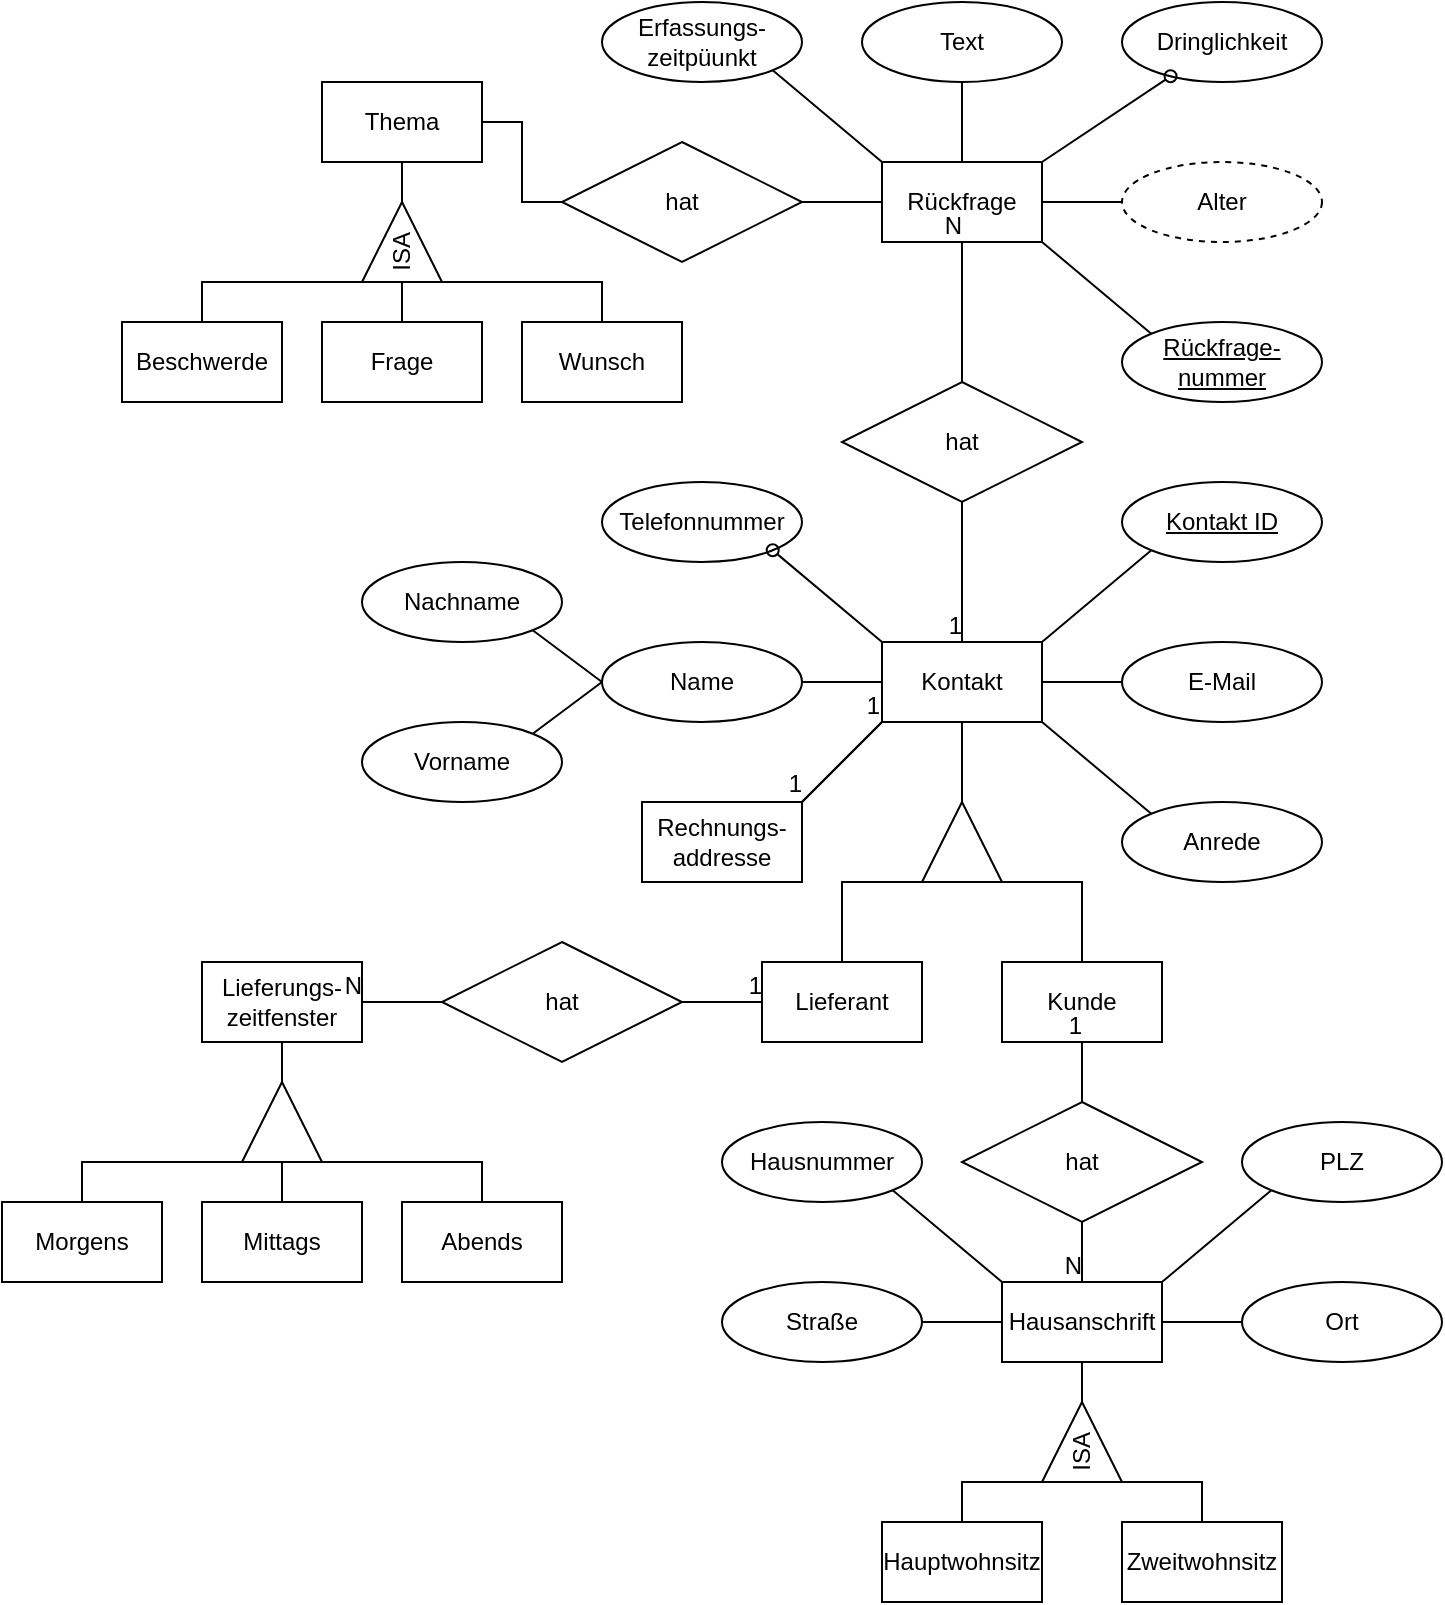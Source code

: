 <mxfile version="13.10.0" type="device"><diagram id="n-PreVlxpkVsMGeiqjeN" name="Page-1"><mxGraphModel dx="1422" dy="740" grid="1" gridSize="10" guides="1" tooltips="1" connect="1" arrows="1" fold="1" page="1" pageScale="1" pageWidth="827" pageHeight="1169" math="0" shadow="0"><root><mxCell id="0"/><mxCell id="1" parent="0"/><mxCell id="vVULPkSuiDI0Fkno7fGx-12" style="rounded=0;orthogonalLoop=1;jettySize=auto;html=1;exitX=0;exitY=0;exitDx=0;exitDy=0;entryX=1;entryY=1;entryDx=0;entryDy=0;endArrow=none;endFill=0;" edge="1" parent="1" source="vVULPkSuiDI0Fkno7fGx-1" target="vVULPkSuiDI0Fkno7fGx-7"><mxGeometry relative="1" as="geometry"/></mxCell><mxCell id="vVULPkSuiDI0Fkno7fGx-18" style="edgeStyle=none;rounded=0;orthogonalLoop=1;jettySize=auto;html=1;exitX=1;exitY=0.5;exitDx=0;exitDy=0;endArrow=none;endFill=0;" edge="1" parent="1" source="vVULPkSuiDI0Fkno7fGx-1" target="vVULPkSuiDI0Fkno7fGx-17"><mxGeometry relative="1" as="geometry"/></mxCell><mxCell id="vVULPkSuiDI0Fkno7fGx-21" style="edgeStyle=none;rounded=0;orthogonalLoop=1;jettySize=auto;html=1;exitX=0;exitY=0.5;exitDx=0;exitDy=0;endArrow=none;endFill=0;" edge="1" parent="1" source="vVULPkSuiDI0Fkno7fGx-1" target="vVULPkSuiDI0Fkno7fGx-20"><mxGeometry relative="1" as="geometry"/></mxCell><mxCell id="vVULPkSuiDI0Fkno7fGx-34" style="edgeStyle=none;rounded=0;orthogonalLoop=1;jettySize=auto;html=1;exitX=1;exitY=1;exitDx=0;exitDy=0;entryX=0;entryY=0;entryDx=0;entryDy=0;endArrow=none;endFill=0;" edge="1" parent="1" source="vVULPkSuiDI0Fkno7fGx-1" target="vVULPkSuiDI0Fkno7fGx-10"><mxGeometry relative="1" as="geometry"/></mxCell><mxCell id="vVULPkSuiDI0Fkno7fGx-1" value="Rückfrage" style="whiteSpace=wrap;html=1;align=center;" vertex="1" parent="1"><mxGeometry x="480" y="200" width="80" height="40" as="geometry"/></mxCell><mxCell id="vVULPkSuiDI0Fkno7fGx-7" value="Erfassungs-zeitpüunkt" style="ellipse;whiteSpace=wrap;html=1;align=center;" vertex="1" parent="1"><mxGeometry x="340" y="120" width="100" height="40" as="geometry"/></mxCell><mxCell id="vVULPkSuiDI0Fkno7fGx-33" style="edgeStyle=none;rounded=0;orthogonalLoop=1;jettySize=auto;html=1;exitX=0.5;exitY=1;exitDx=0;exitDy=0;entryX=0.5;entryY=0;entryDx=0;entryDy=0;endArrow=none;endFill=0;" edge="1" parent="1" source="vVULPkSuiDI0Fkno7fGx-9" target="vVULPkSuiDI0Fkno7fGx-1"><mxGeometry relative="1" as="geometry"/></mxCell><mxCell id="vVULPkSuiDI0Fkno7fGx-9" value="&lt;div&gt;Text&lt;/div&gt;" style="ellipse;whiteSpace=wrap;html=1;align=center;" vertex="1" parent="1"><mxGeometry x="470" y="120" width="100" height="40" as="geometry"/></mxCell><mxCell id="vVULPkSuiDI0Fkno7fGx-10" value="Rückfrage-nummer" style="ellipse;whiteSpace=wrap;html=1;align=center;fontStyle=4;" vertex="1" parent="1"><mxGeometry x="600" y="280" width="100" height="40" as="geometry"/></mxCell><mxCell id="vVULPkSuiDI0Fkno7fGx-11" value="Dringlichkeit" style="ellipse;whiteSpace=wrap;html=1;align=center;" vertex="1" parent="1"><mxGeometry x="600" y="120" width="100" height="40" as="geometry"/></mxCell><mxCell id="vVULPkSuiDI0Fkno7fGx-15" style="edgeStyle=none;rounded=0;orthogonalLoop=1;jettySize=auto;html=1;exitX=1;exitY=0;exitDx=0;exitDy=0;endArrow=oval;endFill=0;" edge="1" parent="1" source="vVULPkSuiDI0Fkno7fGx-1" target="vVULPkSuiDI0Fkno7fGx-11"><mxGeometry relative="1" as="geometry"/></mxCell><mxCell id="vVULPkSuiDI0Fkno7fGx-17" value="Alter" style="ellipse;whiteSpace=wrap;html=1;align=center;dashed=1;" vertex="1" parent="1"><mxGeometry x="600" y="200" width="100" height="40" as="geometry"/></mxCell><mxCell id="vVULPkSuiDI0Fkno7fGx-19" value="Thema" style="whiteSpace=wrap;html=1;align=center;" vertex="1" parent="1"><mxGeometry x="200" y="160" width="80" height="40" as="geometry"/></mxCell><mxCell id="vVULPkSuiDI0Fkno7fGx-22" style="edgeStyle=orthogonalEdgeStyle;rounded=0;orthogonalLoop=1;jettySize=auto;html=1;exitX=0;exitY=0.5;exitDx=0;exitDy=0;entryX=1;entryY=0.5;entryDx=0;entryDy=0;endArrow=none;endFill=0;" edge="1" parent="1" source="vVULPkSuiDI0Fkno7fGx-20" target="vVULPkSuiDI0Fkno7fGx-19"><mxGeometry relative="1" as="geometry"/></mxCell><mxCell id="vVULPkSuiDI0Fkno7fGx-20" value="hat" style="shape=rhombus;perimeter=rhombusPerimeter;whiteSpace=wrap;html=1;align=center;" vertex="1" parent="1"><mxGeometry x="320" y="190" width="120" height="60" as="geometry"/></mxCell><mxCell id="vVULPkSuiDI0Fkno7fGx-24" style="edgeStyle=none;rounded=0;orthogonalLoop=1;jettySize=auto;html=1;endArrow=none;endFill=0;" edge="1" parent="1" source="vVULPkSuiDI0Fkno7fGx-23" target="vVULPkSuiDI0Fkno7fGx-19"><mxGeometry relative="1" as="geometry"/></mxCell><mxCell id="vVULPkSuiDI0Fkno7fGx-23" value="ISA &amp;nbsp;&amp;nbsp; " style="triangle;whiteSpace=wrap;html=1;rotation=-90;" vertex="1" parent="1"><mxGeometry x="220" y="220" width="40" height="40" as="geometry"/></mxCell><mxCell id="vVULPkSuiDI0Fkno7fGx-67" style="edgeStyle=none;rounded=0;orthogonalLoop=1;jettySize=auto;html=1;exitX=0.5;exitY=0;exitDx=0;exitDy=0;entryX=0;entryY=0.5;entryDx=0;entryDy=0;sourcePerimeterSpacing=0;endArrow=none;endFill=0;endSize=6;targetPerimeterSpacing=0;strokeWidth=1;" edge="1" parent="1" source="vVULPkSuiDI0Fkno7fGx-26" target="vVULPkSuiDI0Fkno7fGx-23"><mxGeometry relative="1" as="geometry"/></mxCell><mxCell id="vVULPkSuiDI0Fkno7fGx-26" value="Frage" style="whiteSpace=wrap;html=1;align=center;" vertex="1" parent="1"><mxGeometry x="200" y="280" width="80" height="40" as="geometry"/></mxCell><mxCell id="vVULPkSuiDI0Fkno7fGx-68" style="edgeStyle=none;rounded=0;orthogonalLoop=1;jettySize=auto;html=1;exitX=0.5;exitY=0;exitDx=0;exitDy=0;sourcePerimeterSpacing=0;endArrow=none;endFill=0;endSize=6;targetPerimeterSpacing=0;strokeWidth=1;entryX=0;entryY=0.5;entryDx=0;entryDy=0;" edge="1" parent="1" source="vVULPkSuiDI0Fkno7fGx-28" target="vVULPkSuiDI0Fkno7fGx-23"><mxGeometry relative="1" as="geometry"><mxPoint x="260" y="260" as="targetPoint"/><Array as="points"><mxPoint x="340" y="260"/></Array></mxGeometry></mxCell><mxCell id="vVULPkSuiDI0Fkno7fGx-28" value="Wunsch" style="whiteSpace=wrap;html=1;align=center;" vertex="1" parent="1"><mxGeometry x="300" y="280" width="80" height="40" as="geometry"/></mxCell><mxCell id="vVULPkSuiDI0Fkno7fGx-46" style="edgeStyle=none;rounded=0;orthogonalLoop=1;jettySize=auto;html=1;exitX=1;exitY=0;exitDx=0;exitDy=0;entryX=0;entryY=1;entryDx=0;entryDy=0;sourcePerimeterSpacing=0;endArrow=none;endFill=0;endSize=6;targetPerimeterSpacing=0;" edge="1" parent="1" source="vVULPkSuiDI0Fkno7fGx-35" target="vVULPkSuiDI0Fkno7fGx-45"><mxGeometry relative="1" as="geometry"/></mxCell><mxCell id="vVULPkSuiDI0Fkno7fGx-35" value="Kontakt" style="whiteSpace=wrap;html=1;align=center;" vertex="1" parent="1"><mxGeometry x="480" y="440" width="80" height="40" as="geometry"/></mxCell><mxCell id="vVULPkSuiDI0Fkno7fGx-39" value="hat" style="shape=rhombus;perimeter=rhombusPerimeter;whiteSpace=wrap;html=1;align=center;" vertex="1" parent="1"><mxGeometry x="460" y="310" width="120" height="60" as="geometry"/></mxCell><mxCell id="vVULPkSuiDI0Fkno7fGx-40" value="" style="endArrow=none;html=1;rounded=0;entryX=0.5;entryY=1;entryDx=0;entryDy=0;exitX=0.5;exitY=0;exitDx=0;exitDy=0;verticalAlign=top;spacing=2;endSize=6;sourcePerimeterSpacing=0;targetPerimeterSpacing=0;labelPosition=left;verticalLabelPosition=bottom;align=right;" edge="1" parent="1" source="vVULPkSuiDI0Fkno7fGx-39" target="vVULPkSuiDI0Fkno7fGx-1"><mxGeometry relative="1" as="geometry"><mxPoint x="300" y="380" as="sourcePoint"/><mxPoint x="460" y="380" as="targetPoint"/></mxGeometry></mxCell><mxCell id="vVULPkSuiDI0Fkno7fGx-41" value="N" style="resizable=0;html=1;align=right;verticalAlign=bottom;" connectable="0" vertex="1" parent="vVULPkSuiDI0Fkno7fGx-40"><mxGeometry x="1" relative="1" as="geometry"/></mxCell><mxCell id="vVULPkSuiDI0Fkno7fGx-43" value="" style="endArrow=none;html=1;rounded=0;exitX=0.5;exitY=1;exitDx=0;exitDy=0;entryX=0.5;entryY=0;entryDx=0;entryDy=0;" edge="1" parent="1" source="vVULPkSuiDI0Fkno7fGx-39" target="vVULPkSuiDI0Fkno7fGx-35"><mxGeometry relative="1" as="geometry"><mxPoint x="300" y="380" as="sourcePoint"/><mxPoint x="460" y="380" as="targetPoint"/></mxGeometry></mxCell><mxCell id="vVULPkSuiDI0Fkno7fGx-44" value="1" style="resizable=0;html=1;align=right;verticalAlign=bottom;" connectable="0" vertex="1" parent="vVULPkSuiDI0Fkno7fGx-43"><mxGeometry x="1" relative="1" as="geometry"/></mxCell><mxCell id="vVULPkSuiDI0Fkno7fGx-45" value="Kontakt ID" style="ellipse;whiteSpace=wrap;html=1;align=center;fontStyle=4;" vertex="1" parent="1"><mxGeometry x="600" y="360" width="100" height="40" as="geometry"/></mxCell><mxCell id="vVULPkSuiDI0Fkno7fGx-57" style="edgeStyle=none;rounded=0;orthogonalLoop=1;jettySize=auto;html=1;exitX=0;exitY=0.5;exitDx=0;exitDy=0;entryX=1;entryY=0.5;entryDx=0;entryDy=0;sourcePerimeterSpacing=0;endArrow=none;endFill=0;endSize=6;targetPerimeterSpacing=0;" edge="1" parent="1" source="vVULPkSuiDI0Fkno7fGx-47" target="vVULPkSuiDI0Fkno7fGx-35"><mxGeometry relative="1" as="geometry"/></mxCell><mxCell id="vVULPkSuiDI0Fkno7fGx-47" value="E-Mail" style="ellipse;whiteSpace=wrap;html=1;align=center;" vertex="1" parent="1"><mxGeometry x="600" y="440" width="100" height="40" as="geometry"/></mxCell><mxCell id="vVULPkSuiDI0Fkno7fGx-56" style="edgeStyle=none;rounded=0;orthogonalLoop=1;jettySize=auto;html=1;exitX=0;exitY=0;exitDx=0;exitDy=0;entryX=1;entryY=1;entryDx=0;entryDy=0;sourcePerimeterSpacing=0;endArrow=none;endFill=0;endSize=6;targetPerimeterSpacing=0;" edge="1" parent="1" source="vVULPkSuiDI0Fkno7fGx-48" target="vVULPkSuiDI0Fkno7fGx-35"><mxGeometry relative="1" as="geometry"/></mxCell><mxCell id="vVULPkSuiDI0Fkno7fGx-48" value="Anrede" style="ellipse;whiteSpace=wrap;html=1;align=center;" vertex="1" parent="1"><mxGeometry x="600" y="520" width="100" height="40" as="geometry"/></mxCell><mxCell id="vVULPkSuiDI0Fkno7fGx-55" style="edgeStyle=none;rounded=0;orthogonalLoop=1;jettySize=auto;html=1;exitX=1;exitY=0.5;exitDx=0;exitDy=0;sourcePerimeterSpacing=0;endArrow=none;endFill=0;endSize=6;targetPerimeterSpacing=0;entryX=0;entryY=0.5;entryDx=0;entryDy=0;" edge="1" parent="1" source="vVULPkSuiDI0Fkno7fGx-49" target="vVULPkSuiDI0Fkno7fGx-35"><mxGeometry relative="1" as="geometry"/></mxCell><mxCell id="vVULPkSuiDI0Fkno7fGx-49" value="Name" style="ellipse;whiteSpace=wrap;html=1;align=center;" vertex="1" parent="1"><mxGeometry x="340" y="440" width="100" height="40" as="geometry"/></mxCell><mxCell id="vVULPkSuiDI0Fkno7fGx-54" style="edgeStyle=none;rounded=0;orthogonalLoop=1;jettySize=auto;html=1;exitX=1;exitY=1;exitDx=0;exitDy=0;sourcePerimeterSpacing=0;endArrow=none;endFill=0;endSize=6;targetPerimeterSpacing=0;" edge="1" parent="1" source="vVULPkSuiDI0Fkno7fGx-50"><mxGeometry relative="1" as="geometry"><mxPoint x="340" y="460" as="targetPoint"/></mxGeometry></mxCell><mxCell id="vVULPkSuiDI0Fkno7fGx-50" value="Nachname" style="ellipse;whiteSpace=wrap;html=1;align=center;" vertex="1" parent="1"><mxGeometry x="220" y="400" width="100" height="40" as="geometry"/></mxCell><mxCell id="vVULPkSuiDI0Fkno7fGx-52" style="edgeStyle=none;rounded=0;orthogonalLoop=1;jettySize=auto;html=1;exitX=1;exitY=0;exitDx=0;exitDy=0;entryX=0;entryY=0.5;entryDx=0;entryDy=0;sourcePerimeterSpacing=0;endArrow=none;endFill=0;endSize=6;targetPerimeterSpacing=0;" edge="1" parent="1" source="vVULPkSuiDI0Fkno7fGx-51" target="vVULPkSuiDI0Fkno7fGx-49"><mxGeometry relative="1" as="geometry"/></mxCell><mxCell id="vVULPkSuiDI0Fkno7fGx-51" value="Vorname" style="ellipse;whiteSpace=wrap;html=1;align=center;" vertex="1" parent="1"><mxGeometry x="220" y="480" width="100" height="40" as="geometry"/></mxCell><mxCell id="vVULPkSuiDI0Fkno7fGx-53" style="edgeStyle=none;rounded=0;orthogonalLoop=1;jettySize=auto;html=1;exitX=0.5;exitY=0;exitDx=0;exitDy=0;sourcePerimeterSpacing=0;endArrow=none;endFill=0;endSize=6;targetPerimeterSpacing=0;" edge="1" parent="1" source="vVULPkSuiDI0Fkno7fGx-50" target="vVULPkSuiDI0Fkno7fGx-50"><mxGeometry relative="1" as="geometry"/></mxCell><mxCell id="vVULPkSuiDI0Fkno7fGx-58" value="Telefonnummer" style="ellipse;whiteSpace=wrap;html=1;align=center;" vertex="1" parent="1"><mxGeometry x="340" y="360" width="100" height="40" as="geometry"/></mxCell><mxCell id="vVULPkSuiDI0Fkno7fGx-60" style="edgeStyle=none;rounded=0;orthogonalLoop=1;jettySize=auto;html=1;exitX=0;exitY=0;exitDx=0;exitDy=0;entryX=1;entryY=1;entryDx=0;entryDy=0;sourcePerimeterSpacing=0;endArrow=oval;endFill=0;endSize=6;targetPerimeterSpacing=0;strokeWidth=1;" edge="1" parent="1" source="vVULPkSuiDI0Fkno7fGx-35" target="vVULPkSuiDI0Fkno7fGx-58"><mxGeometry relative="1" as="geometry"/></mxCell><mxCell id="vVULPkSuiDI0Fkno7fGx-62" style="edgeStyle=none;rounded=0;orthogonalLoop=1;jettySize=auto;html=1;entryX=0.5;entryY=1;entryDx=0;entryDy=0;sourcePerimeterSpacing=0;endArrow=none;endFill=0;endSize=6;targetPerimeterSpacing=0;strokeWidth=1;" edge="1" parent="1" source="vVULPkSuiDI0Fkno7fGx-61" target="vVULPkSuiDI0Fkno7fGx-35"><mxGeometry relative="1" as="geometry"/></mxCell><mxCell id="vVULPkSuiDI0Fkno7fGx-61" value="" style="triangle;whiteSpace=wrap;html=1;rotation=-90;" vertex="1" parent="1"><mxGeometry x="500" y="520" width="40" height="40" as="geometry"/></mxCell><mxCell id="vVULPkSuiDI0Fkno7fGx-69" style="edgeStyle=none;rounded=0;orthogonalLoop=1;jettySize=auto;html=1;exitX=0.5;exitY=0;exitDx=0;exitDy=0;entryX=0;entryY=0.5;entryDx=0;entryDy=0;sourcePerimeterSpacing=0;endArrow=none;endFill=0;endSize=6;targetPerimeterSpacing=0;strokeWidth=1;" edge="1" parent="1" source="vVULPkSuiDI0Fkno7fGx-63" target="vVULPkSuiDI0Fkno7fGx-61"><mxGeometry relative="1" as="geometry"><Array as="points"><mxPoint x="460" y="560"/></Array></mxGeometry></mxCell><mxCell id="vVULPkSuiDI0Fkno7fGx-63" value="Lieferant" style="whiteSpace=wrap;html=1;align=center;" vertex="1" parent="1"><mxGeometry x="420" y="600" width="80" height="40" as="geometry"/></mxCell><mxCell id="vVULPkSuiDI0Fkno7fGx-70" style="edgeStyle=none;rounded=0;orthogonalLoop=1;jettySize=auto;html=1;exitX=0.5;exitY=0;exitDx=0;exitDy=0;entryX=0;entryY=0.5;entryDx=0;entryDy=0;sourcePerimeterSpacing=0;endArrow=none;endFill=0;endSize=6;targetPerimeterSpacing=0;strokeWidth=1;" edge="1" parent="1" source="vVULPkSuiDI0Fkno7fGx-64" target="vVULPkSuiDI0Fkno7fGx-61"><mxGeometry relative="1" as="geometry"><Array as="points"><mxPoint x="580" y="560"/></Array></mxGeometry></mxCell><mxCell id="vVULPkSuiDI0Fkno7fGx-64" value="Kunde" style="whiteSpace=wrap;html=1;align=center;" vertex="1" parent="1"><mxGeometry x="540" y="600" width="80" height="40" as="geometry"/></mxCell><mxCell id="vVULPkSuiDI0Fkno7fGx-66" style="edgeStyle=none;rounded=0;orthogonalLoop=1;jettySize=auto;html=1;exitX=0.5;exitY=0;exitDx=0;exitDy=0;sourcePerimeterSpacing=0;endArrow=none;endFill=0;endSize=6;targetPerimeterSpacing=0;strokeWidth=1;entryX=0;entryY=0.5;entryDx=0;entryDy=0;" edge="1" parent="1" source="vVULPkSuiDI0Fkno7fGx-27" target="vVULPkSuiDI0Fkno7fGx-23"><mxGeometry relative="1" as="geometry"><mxPoint x="222" y="260" as="targetPoint"/><Array as="points"><mxPoint x="140" y="260"/></Array></mxGeometry></mxCell><mxCell id="vVULPkSuiDI0Fkno7fGx-27" value="Beschwerde" style="whiteSpace=wrap;html=1;align=center;" vertex="1" parent="1"><mxGeometry x="100" y="280" width="80" height="40" as="geometry"/></mxCell><mxCell id="vVULPkSuiDI0Fkno7fGx-74" value="Lieferungs-zeitfenster" style="whiteSpace=wrap;html=1;align=center;" vertex="1" parent="1"><mxGeometry x="140" y="600" width="80" height="40" as="geometry"/></mxCell><mxCell id="vVULPkSuiDI0Fkno7fGx-76" style="edgeStyle=none;rounded=0;orthogonalLoop=1;jettySize=auto;html=1;sourcePerimeterSpacing=0;endArrow=none;endFill=0;endSize=6;targetPerimeterSpacing=0;strokeWidth=1;" edge="1" parent="1" source="vVULPkSuiDI0Fkno7fGx-75" target="vVULPkSuiDI0Fkno7fGx-74"><mxGeometry relative="1" as="geometry"/></mxCell><mxCell id="vVULPkSuiDI0Fkno7fGx-75" value="" style="triangle;whiteSpace=wrap;html=1;rotation=-90;" vertex="1" parent="1"><mxGeometry x="160" y="660" width="40" height="40" as="geometry"/></mxCell><mxCell id="vVULPkSuiDI0Fkno7fGx-77" value="" style="endArrow=none;html=1;rounded=0;strokeWidth=1;entryX=1;entryY=0.5;entryDx=0;entryDy=0;exitX=0;exitY=0.5;exitDx=0;exitDy=0;" edge="1" parent="1" source="vVULPkSuiDI0Fkno7fGx-94" target="vVULPkSuiDI0Fkno7fGx-74"><mxGeometry relative="1" as="geometry"><mxPoint x="320" y="620" as="sourcePoint"/><mxPoint x="360" y="520" as="targetPoint"/></mxGeometry></mxCell><mxCell id="vVULPkSuiDI0Fkno7fGx-78" value="N" style="resizable=0;html=1;align=right;verticalAlign=bottom;" connectable="0" vertex="1" parent="vVULPkSuiDI0Fkno7fGx-77"><mxGeometry x="1" relative="1" as="geometry"/></mxCell><mxCell id="vVULPkSuiDI0Fkno7fGx-84" style="edgeStyle=none;rounded=0;orthogonalLoop=1;jettySize=auto;html=1;exitX=0.5;exitY=0;exitDx=0;exitDy=0;sourcePerimeterSpacing=0;endArrow=none;endFill=0;endSize=6;targetPerimeterSpacing=0;strokeWidth=1;" edge="1" parent="1" source="vVULPkSuiDI0Fkno7fGx-80"><mxGeometry relative="1" as="geometry"><mxPoint x="180" y="700" as="targetPoint"/><Array as="points"><mxPoint x="80" y="700"/></Array></mxGeometry></mxCell><mxCell id="vVULPkSuiDI0Fkno7fGx-80" value="Morgens" style="whiteSpace=wrap;html=1;align=center;" vertex="1" parent="1"><mxGeometry x="40" y="720" width="80" height="40" as="geometry"/></mxCell><mxCell id="vVULPkSuiDI0Fkno7fGx-83" style="edgeStyle=none;rounded=0;orthogonalLoop=1;jettySize=auto;html=1;exitX=0.5;exitY=0;exitDx=0;exitDy=0;entryX=0;entryY=0.5;entryDx=0;entryDy=0;sourcePerimeterSpacing=0;endArrow=none;endFill=0;endSize=6;targetPerimeterSpacing=0;strokeWidth=1;" edge="1" parent="1" source="vVULPkSuiDI0Fkno7fGx-81" target="vVULPkSuiDI0Fkno7fGx-75"><mxGeometry relative="1" as="geometry"/></mxCell><mxCell id="vVULPkSuiDI0Fkno7fGx-81" value="Mittags" style="whiteSpace=wrap;html=1;align=center;" vertex="1" parent="1"><mxGeometry x="140" y="720" width="80" height="40" as="geometry"/></mxCell><mxCell id="vVULPkSuiDI0Fkno7fGx-85" style="edgeStyle=none;rounded=0;orthogonalLoop=1;jettySize=auto;html=1;exitX=0.5;exitY=0;exitDx=0;exitDy=0;sourcePerimeterSpacing=0;endArrow=none;endFill=0;endSize=6;targetPerimeterSpacing=0;strokeWidth=1;" edge="1" parent="1" source="vVULPkSuiDI0Fkno7fGx-82"><mxGeometry relative="1" as="geometry"><mxPoint x="180" y="700" as="targetPoint"/><Array as="points"><mxPoint x="280" y="700"/></Array></mxGeometry></mxCell><mxCell id="vVULPkSuiDI0Fkno7fGx-82" value="Abends" style="whiteSpace=wrap;html=1;align=center;" vertex="1" parent="1"><mxGeometry x="240" y="720" width="80" height="40" as="geometry"/></mxCell><mxCell id="vVULPkSuiDI0Fkno7fGx-107" style="edgeStyle=none;rounded=0;orthogonalLoop=1;jettySize=auto;html=1;exitX=0;exitY=0.5;exitDx=0;exitDy=0;entryX=1;entryY=0.5;entryDx=0;entryDy=0;sourcePerimeterSpacing=0;endArrow=none;endFill=0;endSize=6;targetPerimeterSpacing=0;strokeWidth=1;" edge="1" parent="1" source="vVULPkSuiDI0Fkno7fGx-88" target="vVULPkSuiDI0Fkno7fGx-91"><mxGeometry relative="1" as="geometry"/></mxCell><mxCell id="vVULPkSuiDI0Fkno7fGx-88" value="Ort" style="ellipse;whiteSpace=wrap;html=1;align=center;" vertex="1" parent="1"><mxGeometry x="660" y="760" width="100" height="40" as="geometry"/></mxCell><mxCell id="vVULPkSuiDI0Fkno7fGx-104" style="edgeStyle=none;rounded=0;orthogonalLoop=1;jettySize=auto;html=1;exitX=0;exitY=1;exitDx=0;exitDy=0;entryX=1;entryY=0;entryDx=0;entryDy=0;sourcePerimeterSpacing=0;endArrow=none;endFill=0;endSize=6;targetPerimeterSpacing=0;strokeWidth=1;" edge="1" parent="1" source="vVULPkSuiDI0Fkno7fGx-89" target="vVULPkSuiDI0Fkno7fGx-91"><mxGeometry relative="1" as="geometry"/></mxCell><mxCell id="vVULPkSuiDI0Fkno7fGx-89" value="PLZ" style="ellipse;whiteSpace=wrap;html=1;align=center;" vertex="1" parent="1"><mxGeometry x="660" y="680" width="100" height="40" as="geometry"/></mxCell><mxCell id="vVULPkSuiDI0Fkno7fGx-105" style="edgeStyle=none;rounded=0;orthogonalLoop=1;jettySize=auto;html=1;exitX=1;exitY=1;exitDx=0;exitDy=0;entryX=0;entryY=0;entryDx=0;entryDy=0;sourcePerimeterSpacing=0;endArrow=none;endFill=0;endSize=6;targetPerimeterSpacing=0;strokeWidth=1;" edge="1" parent="1" source="vVULPkSuiDI0Fkno7fGx-90" target="vVULPkSuiDI0Fkno7fGx-91"><mxGeometry relative="1" as="geometry"/></mxCell><mxCell id="vVULPkSuiDI0Fkno7fGx-90" value="Hausnummer" style="ellipse;whiteSpace=wrap;html=1;align=center;" vertex="1" parent="1"><mxGeometry x="400" y="680" width="100" height="40" as="geometry"/></mxCell><mxCell id="vVULPkSuiDI0Fkno7fGx-91" value="Hausanschrift" style="whiteSpace=wrap;html=1;align=center;" vertex="1" parent="1"><mxGeometry x="540" y="760" width="80" height="40" as="geometry"/></mxCell><mxCell id="vVULPkSuiDI0Fkno7fGx-94" value="hat" style="shape=rhombus;perimeter=rhombusPerimeter;whiteSpace=wrap;html=1;align=center;" vertex="1" parent="1"><mxGeometry x="260" y="590" width="120" height="60" as="geometry"/></mxCell><mxCell id="vVULPkSuiDI0Fkno7fGx-95" value="" style="endArrow=none;html=1;rounded=0;strokeWidth=1;entryX=0;entryY=0.5;entryDx=0;entryDy=0;exitX=1;exitY=0.5;exitDx=0;exitDy=0;" edge="1" parent="1" source="vVULPkSuiDI0Fkno7fGx-94" target="vVULPkSuiDI0Fkno7fGx-63"><mxGeometry relative="1" as="geometry"><mxPoint x="300" y="530" as="sourcePoint"/><mxPoint x="460" y="530" as="targetPoint"/></mxGeometry></mxCell><mxCell id="vVULPkSuiDI0Fkno7fGx-96" value="1" style="resizable=0;html=1;align=right;verticalAlign=bottom;" connectable="0" vertex="1" parent="vVULPkSuiDI0Fkno7fGx-95"><mxGeometry x="1" relative="1" as="geometry"/></mxCell><mxCell id="vVULPkSuiDI0Fkno7fGx-97" value="hat" style="shape=rhombus;perimeter=rhombusPerimeter;whiteSpace=wrap;html=1;align=center;" vertex="1" parent="1"><mxGeometry x="520" y="670" width="120" height="60" as="geometry"/></mxCell><mxCell id="vVULPkSuiDI0Fkno7fGx-98" value="" style="endArrow=none;html=1;rounded=0;strokeWidth=1;exitX=0.5;exitY=0;exitDx=0;exitDy=0;entryX=0.5;entryY=1;entryDx=0;entryDy=0;" edge="1" parent="1" source="vVULPkSuiDI0Fkno7fGx-97" target="vVULPkSuiDI0Fkno7fGx-64"><mxGeometry relative="1" as="geometry"><mxPoint x="300" y="640" as="sourcePoint"/><mxPoint x="460" y="640" as="targetPoint"/></mxGeometry></mxCell><mxCell id="vVULPkSuiDI0Fkno7fGx-99" value="1" style="resizable=0;html=1;align=right;verticalAlign=bottom;" connectable="0" vertex="1" parent="vVULPkSuiDI0Fkno7fGx-98"><mxGeometry x="1" relative="1" as="geometry"/></mxCell><mxCell id="vVULPkSuiDI0Fkno7fGx-100" value="" style="endArrow=none;html=1;rounded=0;strokeWidth=1;entryX=0.5;entryY=0;entryDx=0;entryDy=0;exitX=0.5;exitY=1;exitDx=0;exitDy=0;" edge="1" parent="1" source="vVULPkSuiDI0Fkno7fGx-97" target="vVULPkSuiDI0Fkno7fGx-91"><mxGeometry relative="1" as="geometry"><mxPoint x="300" y="640" as="sourcePoint"/><mxPoint x="460" y="640" as="targetPoint"/></mxGeometry></mxCell><mxCell id="vVULPkSuiDI0Fkno7fGx-101" value="N" style="resizable=0;html=1;align=right;verticalAlign=bottom;" connectable="0" vertex="1" parent="vVULPkSuiDI0Fkno7fGx-100"><mxGeometry x="1" relative="1" as="geometry"/></mxCell><mxCell id="vVULPkSuiDI0Fkno7fGx-106" style="edgeStyle=none;rounded=0;orthogonalLoop=1;jettySize=auto;html=1;exitX=1;exitY=0.5;exitDx=0;exitDy=0;entryX=0;entryY=0.5;entryDx=0;entryDy=0;sourcePerimeterSpacing=0;endArrow=none;endFill=0;endSize=6;targetPerimeterSpacing=0;strokeWidth=1;" edge="1" parent="1" source="vVULPkSuiDI0Fkno7fGx-103" target="vVULPkSuiDI0Fkno7fGx-91"><mxGeometry relative="1" as="geometry"/></mxCell><mxCell id="vVULPkSuiDI0Fkno7fGx-103" value="Straße" style="ellipse;whiteSpace=wrap;html=1;align=center;" vertex="1" parent="1"><mxGeometry x="400" y="760" width="100" height="40" as="geometry"/></mxCell><mxCell id="vVULPkSuiDI0Fkno7fGx-109" style="edgeStyle=none;rounded=0;orthogonalLoop=1;jettySize=auto;html=1;sourcePerimeterSpacing=0;endArrow=none;endFill=0;endSize=6;targetPerimeterSpacing=0;strokeWidth=1;" edge="1" parent="1" source="vVULPkSuiDI0Fkno7fGx-108" target="vVULPkSuiDI0Fkno7fGx-91"><mxGeometry relative="1" as="geometry"/></mxCell><mxCell id="vVULPkSuiDI0Fkno7fGx-108" value="ISA &amp;nbsp;&amp;nbsp; " style="triangle;whiteSpace=wrap;html=1;rotation=-90;" vertex="1" parent="1"><mxGeometry x="560" y="820" width="40" height="40" as="geometry"/></mxCell><mxCell id="vVULPkSuiDI0Fkno7fGx-112" style="edgeStyle=none;rounded=0;orthogonalLoop=1;jettySize=auto;html=1;exitX=0.5;exitY=0;exitDx=0;exitDy=0;entryX=0;entryY=0.5;entryDx=0;entryDy=0;sourcePerimeterSpacing=0;endArrow=none;endFill=0;endSize=6;targetPerimeterSpacing=0;strokeWidth=1;" edge="1" parent="1" source="vVULPkSuiDI0Fkno7fGx-110" target="vVULPkSuiDI0Fkno7fGx-108"><mxGeometry relative="1" as="geometry"><Array as="points"><mxPoint x="520" y="860"/></Array></mxGeometry></mxCell><mxCell id="vVULPkSuiDI0Fkno7fGx-110" value="Hauptwohnsitz" style="whiteSpace=wrap;html=1;align=center;" vertex="1" parent="1"><mxGeometry x="480" y="880" width="80" height="40" as="geometry"/></mxCell><mxCell id="vVULPkSuiDI0Fkno7fGx-113" style="edgeStyle=none;rounded=0;orthogonalLoop=1;jettySize=auto;html=1;exitX=0.5;exitY=0;exitDx=0;exitDy=0;sourcePerimeterSpacing=0;endArrow=none;endFill=0;endSize=6;targetPerimeterSpacing=0;strokeWidth=1;entryX=0;entryY=0.5;entryDx=0;entryDy=0;" edge="1" parent="1" source="vVULPkSuiDI0Fkno7fGx-111" target="vVULPkSuiDI0Fkno7fGx-108"><mxGeometry relative="1" as="geometry"><mxPoint x="580" y="880" as="targetPoint"/><Array as="points"><mxPoint x="640" y="860"/></Array></mxGeometry></mxCell><mxCell id="vVULPkSuiDI0Fkno7fGx-111" value="Zweitwohnsitz" style="whiteSpace=wrap;html=1;align=center;" vertex="1" parent="1"><mxGeometry x="600" y="880" width="80" height="40" as="geometry"/></mxCell><mxCell id="vVULPkSuiDI0Fkno7fGx-115" value="" style="endArrow=none;html=1;rounded=0;strokeWidth=1;entryX=0;entryY=1;entryDx=0;entryDy=0;exitX=1;exitY=0;exitDx=0;exitDy=0;" edge="1" parent="1" source="vVULPkSuiDI0Fkno7fGx-119" target="vVULPkSuiDI0Fkno7fGx-35"><mxGeometry relative="1" as="geometry"><mxPoint x="425.355" y="525.858" as="sourcePoint"/><mxPoint x="470" y="580" as="targetPoint"/></mxGeometry></mxCell><mxCell id="vVULPkSuiDI0Fkno7fGx-116" value="1" style="resizable=0;html=1;align=right;verticalAlign=bottom;" connectable="0" vertex="1" parent="vVULPkSuiDI0Fkno7fGx-115"><mxGeometry x="1" relative="1" as="geometry"/></mxCell><mxCell id="vVULPkSuiDI0Fkno7fGx-117" value="" style="endArrow=none;html=1;rounded=0;strokeWidth=1;exitX=0;exitY=1;exitDx=0;exitDy=0;entryX=1;entryY=0;entryDx=0;entryDy=0;" edge="1" parent="1" source="vVULPkSuiDI0Fkno7fGx-35" target="vVULPkSuiDI0Fkno7fGx-119"><mxGeometry relative="1" as="geometry"><mxPoint x="310" y="580" as="sourcePoint"/><mxPoint x="425.355" y="525.858" as="targetPoint"/></mxGeometry></mxCell><mxCell id="vVULPkSuiDI0Fkno7fGx-118" value="1" style="resizable=0;html=1;align=right;verticalAlign=bottom;" connectable="0" vertex="1" parent="vVULPkSuiDI0Fkno7fGx-117"><mxGeometry x="1" relative="1" as="geometry"/></mxCell><mxCell id="vVULPkSuiDI0Fkno7fGx-119" value="Rechnungs-addresse" style="whiteSpace=wrap;html=1;align=center;" vertex="1" parent="1"><mxGeometry x="360" y="520" width="80" height="40" as="geometry"/></mxCell></root></mxGraphModel></diagram></mxfile>
